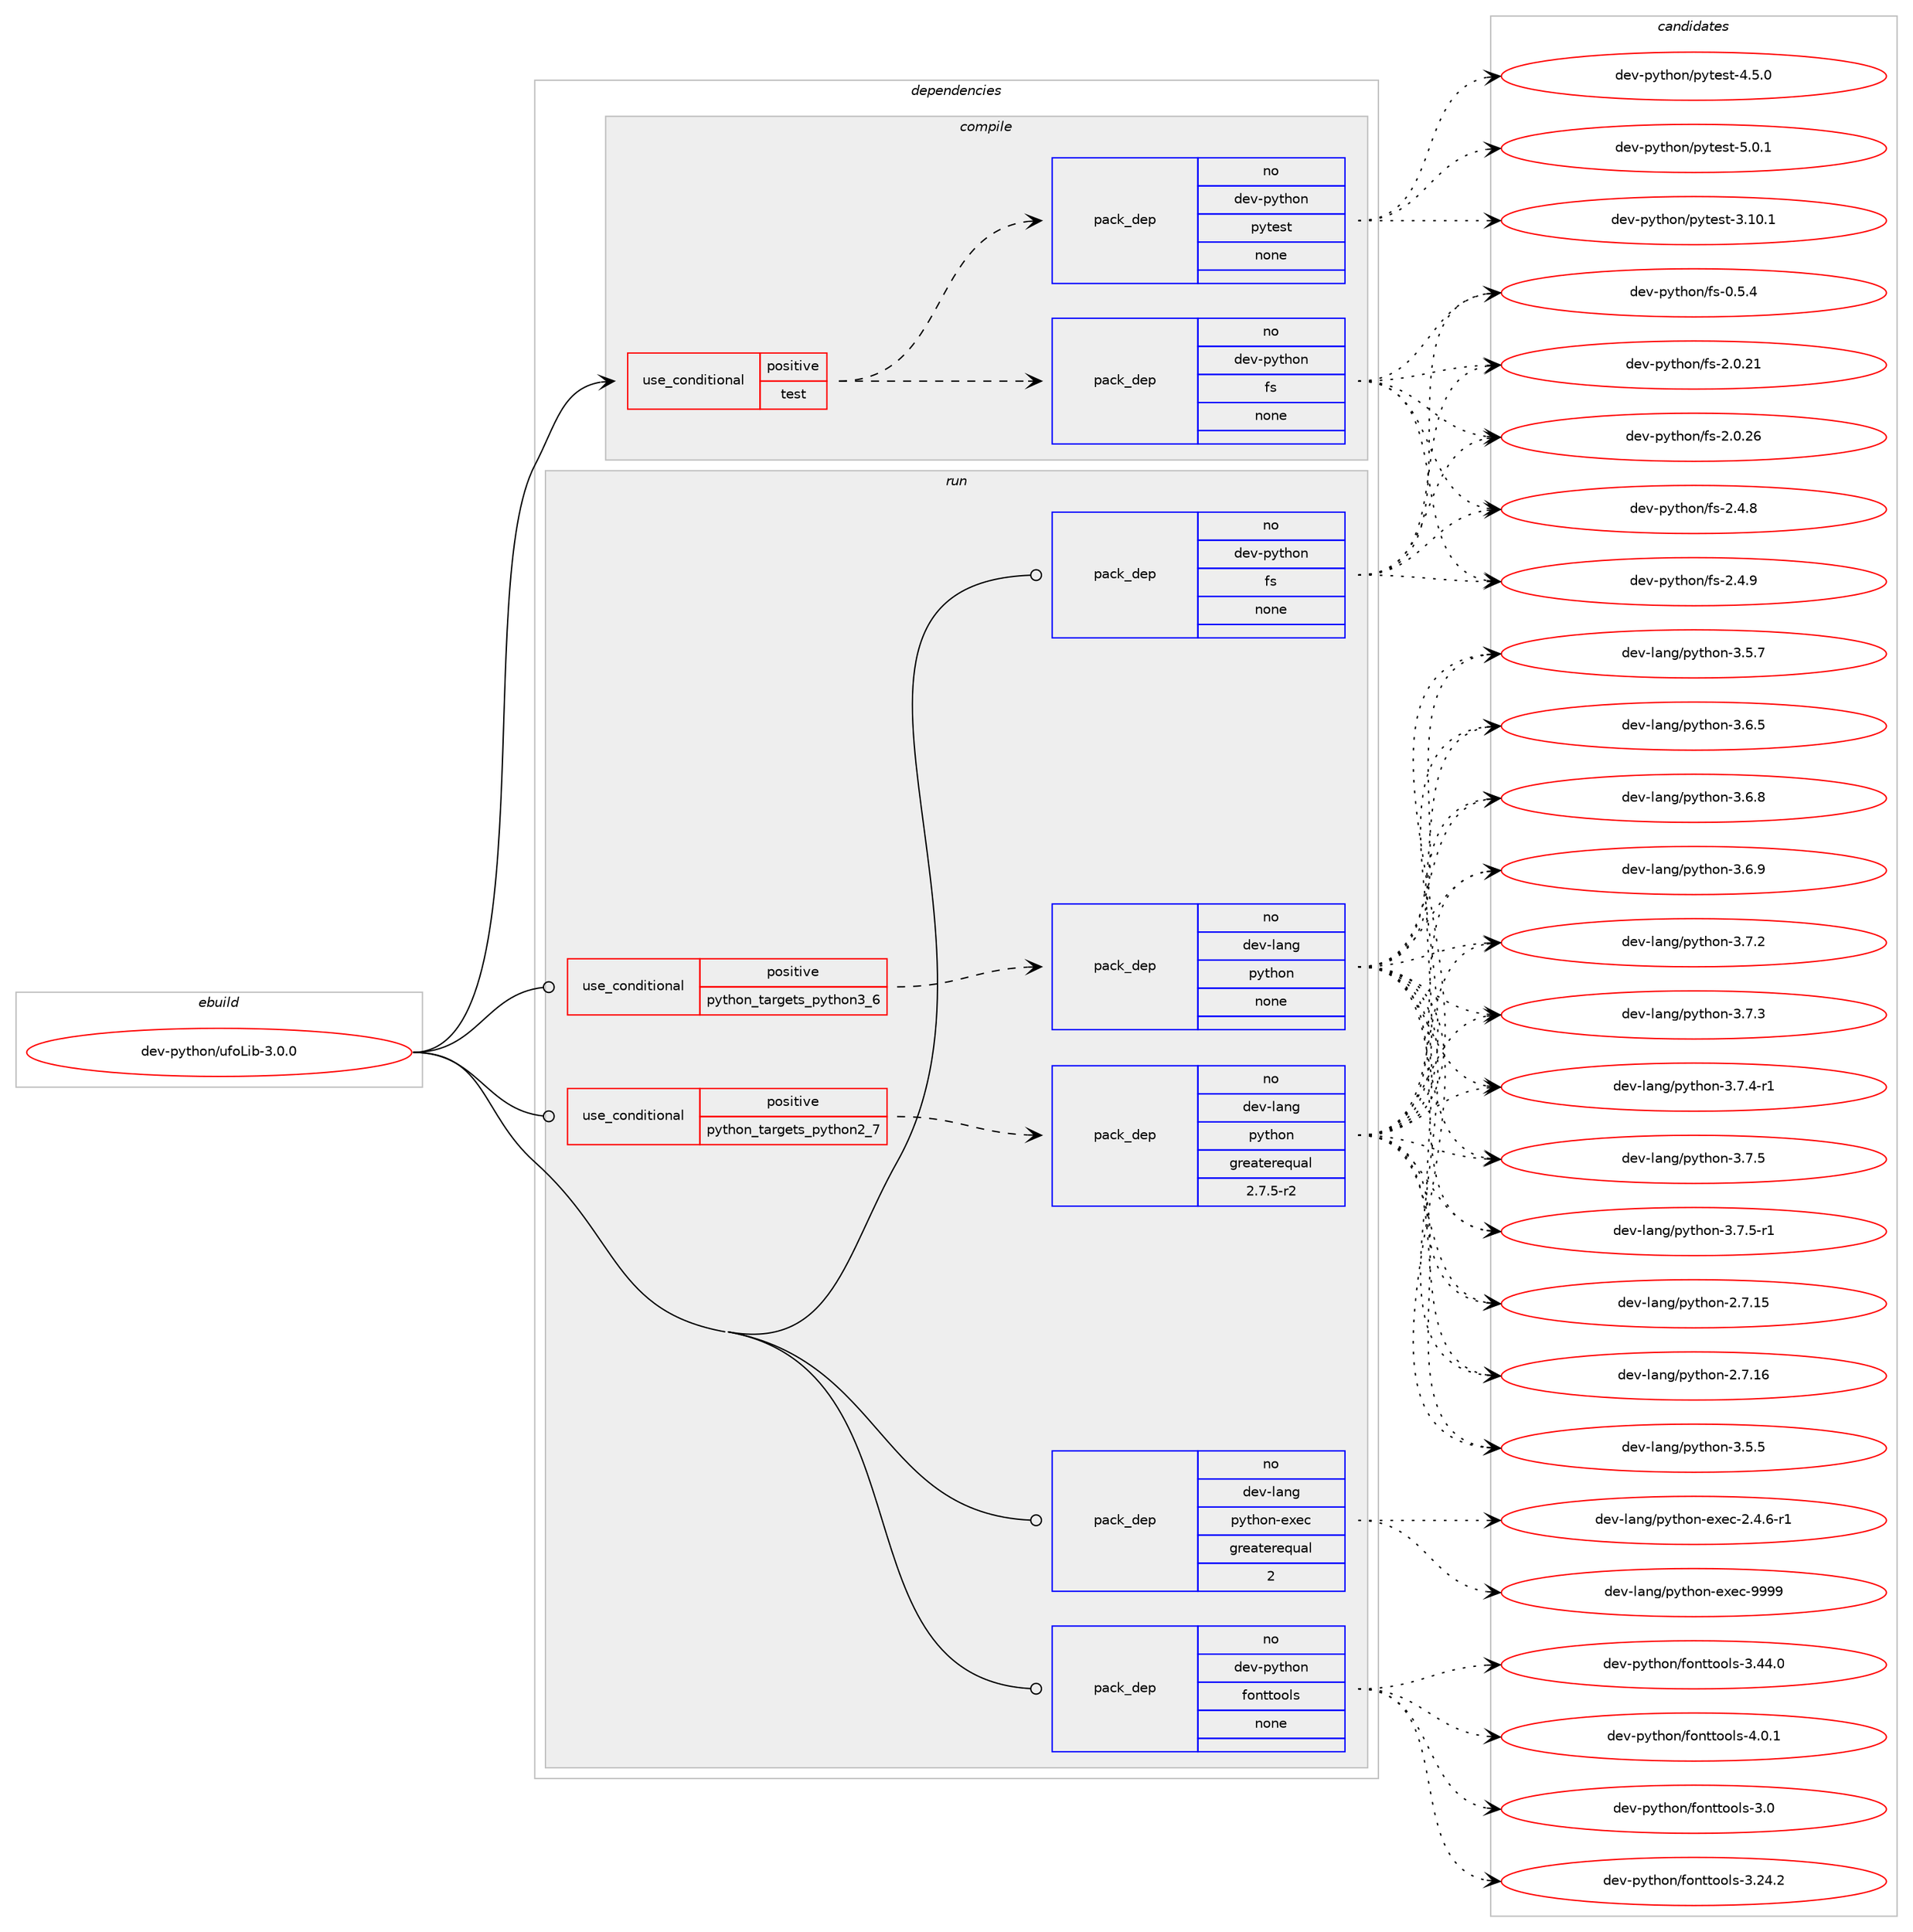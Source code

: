 digraph prolog {

# *************
# Graph options
# *************

newrank=true;
concentrate=true;
compound=true;
graph [rankdir=LR,fontname=Helvetica,fontsize=10,ranksep=1.5];#, ranksep=2.5, nodesep=0.2];
edge  [arrowhead=vee];
node  [fontname=Helvetica,fontsize=10];

# **********
# The ebuild
# **********

subgraph cluster_leftcol {
color=gray;
rank=same;
label=<<i>ebuild</i>>;
id [label="dev-python/ufoLib-3.0.0", color=red, width=4, href="../dev-python/ufoLib-3.0.0.svg"];
}

# ****************
# The dependencies
# ****************

subgraph cluster_midcol {
color=gray;
label=<<i>dependencies</i>>;
subgraph cluster_compile {
fillcolor="#eeeeee";
style=filled;
label=<<i>compile</i>>;
subgraph cond150886 {
dependency642185 [label=<<TABLE BORDER="0" CELLBORDER="1" CELLSPACING="0" CELLPADDING="4"><TR><TD ROWSPAN="3" CELLPADDING="10">use_conditional</TD></TR><TR><TD>positive</TD></TR><TR><TD>test</TD></TR></TABLE>>, shape=none, color=red];
subgraph pack479411 {
dependency642186 [label=<<TABLE BORDER="0" CELLBORDER="1" CELLSPACING="0" CELLPADDING="4" WIDTH="220"><TR><TD ROWSPAN="6" CELLPADDING="30">pack_dep</TD></TR><TR><TD WIDTH="110">no</TD></TR><TR><TD>dev-python</TD></TR><TR><TD>fs</TD></TR><TR><TD>none</TD></TR><TR><TD></TD></TR></TABLE>>, shape=none, color=blue];
}
dependency642185:e -> dependency642186:w [weight=20,style="dashed",arrowhead="vee"];
subgraph pack479412 {
dependency642187 [label=<<TABLE BORDER="0" CELLBORDER="1" CELLSPACING="0" CELLPADDING="4" WIDTH="220"><TR><TD ROWSPAN="6" CELLPADDING="30">pack_dep</TD></TR><TR><TD WIDTH="110">no</TD></TR><TR><TD>dev-python</TD></TR><TR><TD>pytest</TD></TR><TR><TD>none</TD></TR><TR><TD></TD></TR></TABLE>>, shape=none, color=blue];
}
dependency642185:e -> dependency642187:w [weight=20,style="dashed",arrowhead="vee"];
}
id:e -> dependency642185:w [weight=20,style="solid",arrowhead="vee"];
}
subgraph cluster_compileandrun {
fillcolor="#eeeeee";
style=filled;
label=<<i>compile and run</i>>;
}
subgraph cluster_run {
fillcolor="#eeeeee";
style=filled;
label=<<i>run</i>>;
subgraph cond150887 {
dependency642188 [label=<<TABLE BORDER="0" CELLBORDER="1" CELLSPACING="0" CELLPADDING="4"><TR><TD ROWSPAN="3" CELLPADDING="10">use_conditional</TD></TR><TR><TD>positive</TD></TR><TR><TD>python_targets_python2_7</TD></TR></TABLE>>, shape=none, color=red];
subgraph pack479413 {
dependency642189 [label=<<TABLE BORDER="0" CELLBORDER="1" CELLSPACING="0" CELLPADDING="4" WIDTH="220"><TR><TD ROWSPAN="6" CELLPADDING="30">pack_dep</TD></TR><TR><TD WIDTH="110">no</TD></TR><TR><TD>dev-lang</TD></TR><TR><TD>python</TD></TR><TR><TD>greaterequal</TD></TR><TR><TD>2.7.5-r2</TD></TR></TABLE>>, shape=none, color=blue];
}
dependency642188:e -> dependency642189:w [weight=20,style="dashed",arrowhead="vee"];
}
id:e -> dependency642188:w [weight=20,style="solid",arrowhead="odot"];
subgraph cond150888 {
dependency642190 [label=<<TABLE BORDER="0" CELLBORDER="1" CELLSPACING="0" CELLPADDING="4"><TR><TD ROWSPAN="3" CELLPADDING="10">use_conditional</TD></TR><TR><TD>positive</TD></TR><TR><TD>python_targets_python3_6</TD></TR></TABLE>>, shape=none, color=red];
subgraph pack479414 {
dependency642191 [label=<<TABLE BORDER="0" CELLBORDER="1" CELLSPACING="0" CELLPADDING="4" WIDTH="220"><TR><TD ROWSPAN="6" CELLPADDING="30">pack_dep</TD></TR><TR><TD WIDTH="110">no</TD></TR><TR><TD>dev-lang</TD></TR><TR><TD>python</TD></TR><TR><TD>none</TD></TR><TR><TD></TD></TR></TABLE>>, shape=none, color=blue];
}
dependency642190:e -> dependency642191:w [weight=20,style="dashed",arrowhead="vee"];
}
id:e -> dependency642190:w [weight=20,style="solid",arrowhead="odot"];
subgraph pack479415 {
dependency642192 [label=<<TABLE BORDER="0" CELLBORDER="1" CELLSPACING="0" CELLPADDING="4" WIDTH="220"><TR><TD ROWSPAN="6" CELLPADDING="30">pack_dep</TD></TR><TR><TD WIDTH="110">no</TD></TR><TR><TD>dev-lang</TD></TR><TR><TD>python-exec</TD></TR><TR><TD>greaterequal</TD></TR><TR><TD>2</TD></TR></TABLE>>, shape=none, color=blue];
}
id:e -> dependency642192:w [weight=20,style="solid",arrowhead="odot"];
subgraph pack479416 {
dependency642193 [label=<<TABLE BORDER="0" CELLBORDER="1" CELLSPACING="0" CELLPADDING="4" WIDTH="220"><TR><TD ROWSPAN="6" CELLPADDING="30">pack_dep</TD></TR><TR><TD WIDTH="110">no</TD></TR><TR><TD>dev-python</TD></TR><TR><TD>fonttools</TD></TR><TR><TD>none</TD></TR><TR><TD></TD></TR></TABLE>>, shape=none, color=blue];
}
id:e -> dependency642193:w [weight=20,style="solid",arrowhead="odot"];
subgraph pack479417 {
dependency642194 [label=<<TABLE BORDER="0" CELLBORDER="1" CELLSPACING="0" CELLPADDING="4" WIDTH="220"><TR><TD ROWSPAN="6" CELLPADDING="30">pack_dep</TD></TR><TR><TD WIDTH="110">no</TD></TR><TR><TD>dev-python</TD></TR><TR><TD>fs</TD></TR><TR><TD>none</TD></TR><TR><TD></TD></TR></TABLE>>, shape=none, color=blue];
}
id:e -> dependency642194:w [weight=20,style="solid",arrowhead="odot"];
}
}

# **************
# The candidates
# **************

subgraph cluster_choices {
rank=same;
color=gray;
label=<<i>candidates</i>>;

subgraph choice479411 {
color=black;
nodesep=1;
choice1001011184511212111610411111047102115454846534652 [label="dev-python/fs-0.5.4", color=red, width=4,href="../dev-python/fs-0.5.4.svg"];
choice100101118451121211161041111104710211545504648465049 [label="dev-python/fs-2.0.21", color=red, width=4,href="../dev-python/fs-2.0.21.svg"];
choice100101118451121211161041111104710211545504648465054 [label="dev-python/fs-2.0.26", color=red, width=4,href="../dev-python/fs-2.0.26.svg"];
choice1001011184511212111610411111047102115455046524656 [label="dev-python/fs-2.4.8", color=red, width=4,href="../dev-python/fs-2.4.8.svg"];
choice1001011184511212111610411111047102115455046524657 [label="dev-python/fs-2.4.9", color=red, width=4,href="../dev-python/fs-2.4.9.svg"];
dependency642186:e -> choice1001011184511212111610411111047102115454846534652:w [style=dotted,weight="100"];
dependency642186:e -> choice100101118451121211161041111104710211545504648465049:w [style=dotted,weight="100"];
dependency642186:e -> choice100101118451121211161041111104710211545504648465054:w [style=dotted,weight="100"];
dependency642186:e -> choice1001011184511212111610411111047102115455046524656:w [style=dotted,weight="100"];
dependency642186:e -> choice1001011184511212111610411111047102115455046524657:w [style=dotted,weight="100"];
}
subgraph choice479412 {
color=black;
nodesep=1;
choice100101118451121211161041111104711212111610111511645514649484649 [label="dev-python/pytest-3.10.1", color=red, width=4,href="../dev-python/pytest-3.10.1.svg"];
choice1001011184511212111610411111047112121116101115116455246534648 [label="dev-python/pytest-4.5.0", color=red, width=4,href="../dev-python/pytest-4.5.0.svg"];
choice1001011184511212111610411111047112121116101115116455346484649 [label="dev-python/pytest-5.0.1", color=red, width=4,href="../dev-python/pytest-5.0.1.svg"];
dependency642187:e -> choice100101118451121211161041111104711212111610111511645514649484649:w [style=dotted,weight="100"];
dependency642187:e -> choice1001011184511212111610411111047112121116101115116455246534648:w [style=dotted,weight="100"];
dependency642187:e -> choice1001011184511212111610411111047112121116101115116455346484649:w [style=dotted,weight="100"];
}
subgraph choice479413 {
color=black;
nodesep=1;
choice10010111845108971101034711212111610411111045504655464953 [label="dev-lang/python-2.7.15", color=red, width=4,href="../dev-lang/python-2.7.15.svg"];
choice10010111845108971101034711212111610411111045504655464954 [label="dev-lang/python-2.7.16", color=red, width=4,href="../dev-lang/python-2.7.16.svg"];
choice100101118451089711010347112121116104111110455146534653 [label="dev-lang/python-3.5.5", color=red, width=4,href="../dev-lang/python-3.5.5.svg"];
choice100101118451089711010347112121116104111110455146534655 [label="dev-lang/python-3.5.7", color=red, width=4,href="../dev-lang/python-3.5.7.svg"];
choice100101118451089711010347112121116104111110455146544653 [label="dev-lang/python-3.6.5", color=red, width=4,href="../dev-lang/python-3.6.5.svg"];
choice100101118451089711010347112121116104111110455146544656 [label="dev-lang/python-3.6.8", color=red, width=4,href="../dev-lang/python-3.6.8.svg"];
choice100101118451089711010347112121116104111110455146544657 [label="dev-lang/python-3.6.9", color=red, width=4,href="../dev-lang/python-3.6.9.svg"];
choice100101118451089711010347112121116104111110455146554650 [label="dev-lang/python-3.7.2", color=red, width=4,href="../dev-lang/python-3.7.2.svg"];
choice100101118451089711010347112121116104111110455146554651 [label="dev-lang/python-3.7.3", color=red, width=4,href="../dev-lang/python-3.7.3.svg"];
choice1001011184510897110103471121211161041111104551465546524511449 [label="dev-lang/python-3.7.4-r1", color=red, width=4,href="../dev-lang/python-3.7.4-r1.svg"];
choice100101118451089711010347112121116104111110455146554653 [label="dev-lang/python-3.7.5", color=red, width=4,href="../dev-lang/python-3.7.5.svg"];
choice1001011184510897110103471121211161041111104551465546534511449 [label="dev-lang/python-3.7.5-r1", color=red, width=4,href="../dev-lang/python-3.7.5-r1.svg"];
dependency642189:e -> choice10010111845108971101034711212111610411111045504655464953:w [style=dotted,weight="100"];
dependency642189:e -> choice10010111845108971101034711212111610411111045504655464954:w [style=dotted,weight="100"];
dependency642189:e -> choice100101118451089711010347112121116104111110455146534653:w [style=dotted,weight="100"];
dependency642189:e -> choice100101118451089711010347112121116104111110455146534655:w [style=dotted,weight="100"];
dependency642189:e -> choice100101118451089711010347112121116104111110455146544653:w [style=dotted,weight="100"];
dependency642189:e -> choice100101118451089711010347112121116104111110455146544656:w [style=dotted,weight="100"];
dependency642189:e -> choice100101118451089711010347112121116104111110455146544657:w [style=dotted,weight="100"];
dependency642189:e -> choice100101118451089711010347112121116104111110455146554650:w [style=dotted,weight="100"];
dependency642189:e -> choice100101118451089711010347112121116104111110455146554651:w [style=dotted,weight="100"];
dependency642189:e -> choice1001011184510897110103471121211161041111104551465546524511449:w [style=dotted,weight="100"];
dependency642189:e -> choice100101118451089711010347112121116104111110455146554653:w [style=dotted,weight="100"];
dependency642189:e -> choice1001011184510897110103471121211161041111104551465546534511449:w [style=dotted,weight="100"];
}
subgraph choice479414 {
color=black;
nodesep=1;
choice10010111845108971101034711212111610411111045504655464953 [label="dev-lang/python-2.7.15", color=red, width=4,href="../dev-lang/python-2.7.15.svg"];
choice10010111845108971101034711212111610411111045504655464954 [label="dev-lang/python-2.7.16", color=red, width=4,href="../dev-lang/python-2.7.16.svg"];
choice100101118451089711010347112121116104111110455146534653 [label="dev-lang/python-3.5.5", color=red, width=4,href="../dev-lang/python-3.5.5.svg"];
choice100101118451089711010347112121116104111110455146534655 [label="dev-lang/python-3.5.7", color=red, width=4,href="../dev-lang/python-3.5.7.svg"];
choice100101118451089711010347112121116104111110455146544653 [label="dev-lang/python-3.6.5", color=red, width=4,href="../dev-lang/python-3.6.5.svg"];
choice100101118451089711010347112121116104111110455146544656 [label="dev-lang/python-3.6.8", color=red, width=4,href="../dev-lang/python-3.6.8.svg"];
choice100101118451089711010347112121116104111110455146544657 [label="dev-lang/python-3.6.9", color=red, width=4,href="../dev-lang/python-3.6.9.svg"];
choice100101118451089711010347112121116104111110455146554650 [label="dev-lang/python-3.7.2", color=red, width=4,href="../dev-lang/python-3.7.2.svg"];
choice100101118451089711010347112121116104111110455146554651 [label="dev-lang/python-3.7.3", color=red, width=4,href="../dev-lang/python-3.7.3.svg"];
choice1001011184510897110103471121211161041111104551465546524511449 [label="dev-lang/python-3.7.4-r1", color=red, width=4,href="../dev-lang/python-3.7.4-r1.svg"];
choice100101118451089711010347112121116104111110455146554653 [label="dev-lang/python-3.7.5", color=red, width=4,href="../dev-lang/python-3.7.5.svg"];
choice1001011184510897110103471121211161041111104551465546534511449 [label="dev-lang/python-3.7.5-r1", color=red, width=4,href="../dev-lang/python-3.7.5-r1.svg"];
dependency642191:e -> choice10010111845108971101034711212111610411111045504655464953:w [style=dotted,weight="100"];
dependency642191:e -> choice10010111845108971101034711212111610411111045504655464954:w [style=dotted,weight="100"];
dependency642191:e -> choice100101118451089711010347112121116104111110455146534653:w [style=dotted,weight="100"];
dependency642191:e -> choice100101118451089711010347112121116104111110455146534655:w [style=dotted,weight="100"];
dependency642191:e -> choice100101118451089711010347112121116104111110455146544653:w [style=dotted,weight="100"];
dependency642191:e -> choice100101118451089711010347112121116104111110455146544656:w [style=dotted,weight="100"];
dependency642191:e -> choice100101118451089711010347112121116104111110455146544657:w [style=dotted,weight="100"];
dependency642191:e -> choice100101118451089711010347112121116104111110455146554650:w [style=dotted,weight="100"];
dependency642191:e -> choice100101118451089711010347112121116104111110455146554651:w [style=dotted,weight="100"];
dependency642191:e -> choice1001011184510897110103471121211161041111104551465546524511449:w [style=dotted,weight="100"];
dependency642191:e -> choice100101118451089711010347112121116104111110455146554653:w [style=dotted,weight="100"];
dependency642191:e -> choice1001011184510897110103471121211161041111104551465546534511449:w [style=dotted,weight="100"];
}
subgraph choice479415 {
color=black;
nodesep=1;
choice10010111845108971101034711212111610411111045101120101994550465246544511449 [label="dev-lang/python-exec-2.4.6-r1", color=red, width=4,href="../dev-lang/python-exec-2.4.6-r1.svg"];
choice10010111845108971101034711212111610411111045101120101994557575757 [label="dev-lang/python-exec-9999", color=red, width=4,href="../dev-lang/python-exec-9999.svg"];
dependency642192:e -> choice10010111845108971101034711212111610411111045101120101994550465246544511449:w [style=dotted,weight="100"];
dependency642192:e -> choice10010111845108971101034711212111610411111045101120101994557575757:w [style=dotted,weight="100"];
}
subgraph choice479416 {
color=black;
nodesep=1;
choice100101118451121211161041111104710211111011611611111110811545514648 [label="dev-python/fonttools-3.0", color=red, width=4,href="../dev-python/fonttools-3.0.svg"];
choice100101118451121211161041111104710211111011611611111110811545514650524650 [label="dev-python/fonttools-3.24.2", color=red, width=4,href="../dev-python/fonttools-3.24.2.svg"];
choice100101118451121211161041111104710211111011611611111110811545514652524648 [label="dev-python/fonttools-3.44.0", color=red, width=4,href="../dev-python/fonttools-3.44.0.svg"];
choice1001011184511212111610411111047102111110116116111111108115455246484649 [label="dev-python/fonttools-4.0.1", color=red, width=4,href="../dev-python/fonttools-4.0.1.svg"];
dependency642193:e -> choice100101118451121211161041111104710211111011611611111110811545514648:w [style=dotted,weight="100"];
dependency642193:e -> choice100101118451121211161041111104710211111011611611111110811545514650524650:w [style=dotted,weight="100"];
dependency642193:e -> choice100101118451121211161041111104710211111011611611111110811545514652524648:w [style=dotted,weight="100"];
dependency642193:e -> choice1001011184511212111610411111047102111110116116111111108115455246484649:w [style=dotted,weight="100"];
}
subgraph choice479417 {
color=black;
nodesep=1;
choice1001011184511212111610411111047102115454846534652 [label="dev-python/fs-0.5.4", color=red, width=4,href="../dev-python/fs-0.5.4.svg"];
choice100101118451121211161041111104710211545504648465049 [label="dev-python/fs-2.0.21", color=red, width=4,href="../dev-python/fs-2.0.21.svg"];
choice100101118451121211161041111104710211545504648465054 [label="dev-python/fs-2.0.26", color=red, width=4,href="../dev-python/fs-2.0.26.svg"];
choice1001011184511212111610411111047102115455046524656 [label="dev-python/fs-2.4.8", color=red, width=4,href="../dev-python/fs-2.4.8.svg"];
choice1001011184511212111610411111047102115455046524657 [label="dev-python/fs-2.4.9", color=red, width=4,href="../dev-python/fs-2.4.9.svg"];
dependency642194:e -> choice1001011184511212111610411111047102115454846534652:w [style=dotted,weight="100"];
dependency642194:e -> choice100101118451121211161041111104710211545504648465049:w [style=dotted,weight="100"];
dependency642194:e -> choice100101118451121211161041111104710211545504648465054:w [style=dotted,weight="100"];
dependency642194:e -> choice1001011184511212111610411111047102115455046524656:w [style=dotted,weight="100"];
dependency642194:e -> choice1001011184511212111610411111047102115455046524657:w [style=dotted,weight="100"];
}
}

}
